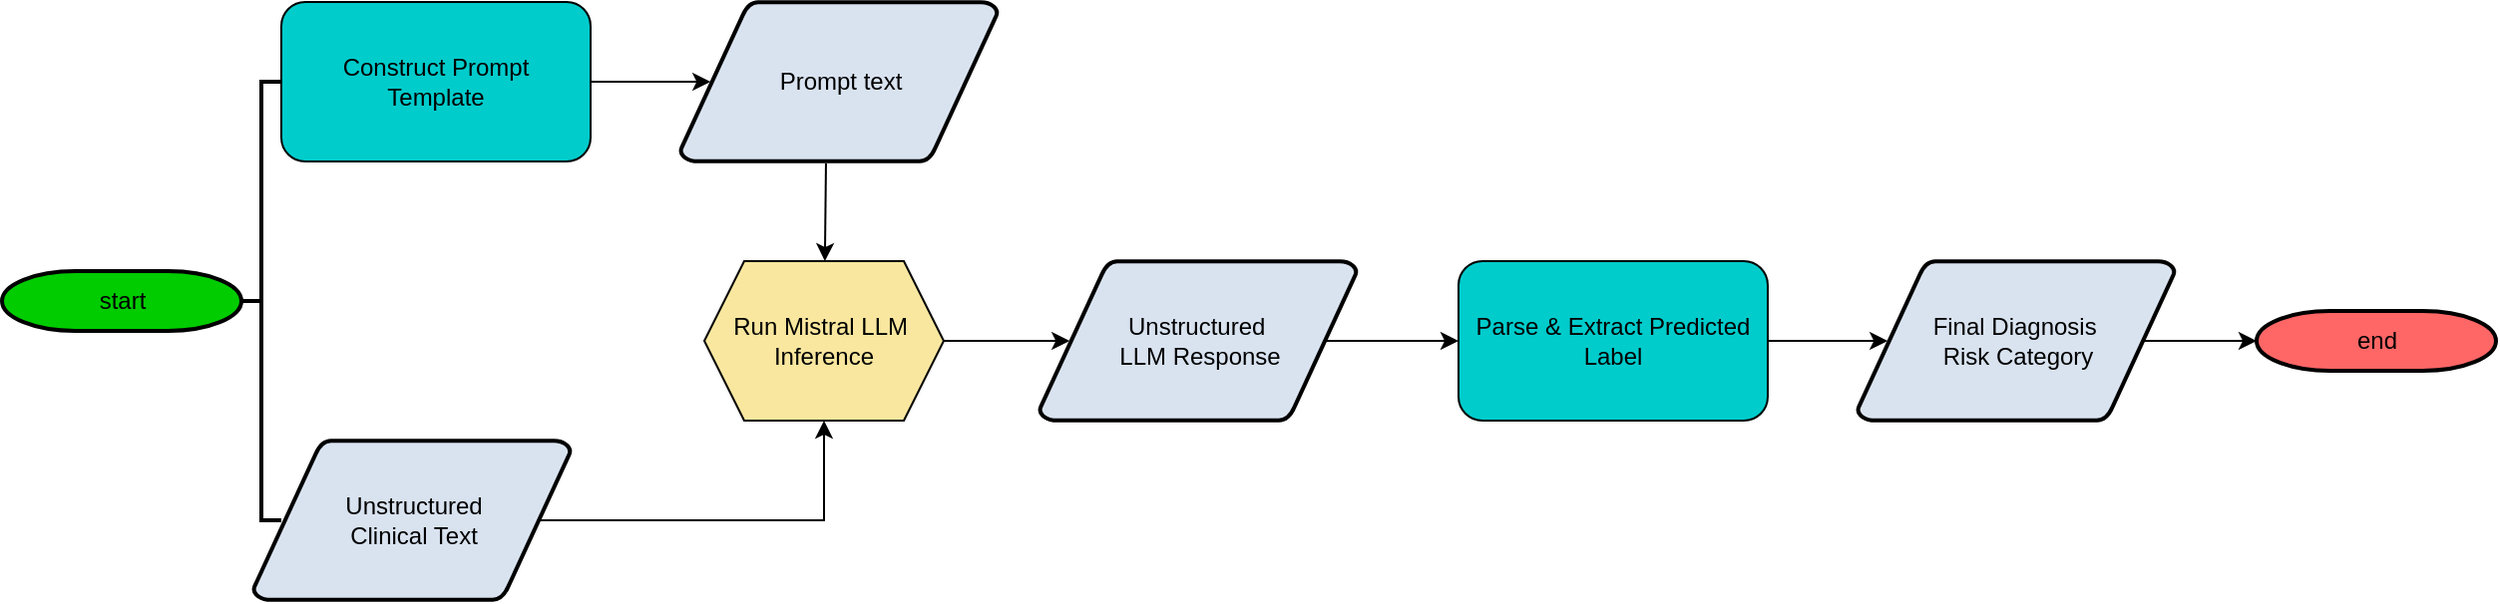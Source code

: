 <mxfile version="26.0.16">
  <diagram id="6a731a19-8d31-9384-78a2-239565b7b9f0" name="Page-1">
    <mxGraphModel dx="2314" dy="1106" grid="1" gridSize="10" guides="1" tooltips="1" connect="1" arrows="1" fold="1" page="1" pageScale="1" pageWidth="1169" pageHeight="827" background="none" math="0" shadow="0">
      <root>
        <mxCell id="0" />
        <mxCell id="1" parent="0" />
        <mxCell id="2" value="start" style="shape=mxgraph.flowchart.terminator;strokeWidth=2;gradientColor=none;gradientDirection=north;fontStyle=0;html=1;fillColor=light-dark(#00CC00,var(--ge-dark-color, #121212));" parent="1" vertex="1">
          <mxGeometry x="20" y="315" width="120" height="30" as="geometry" />
        </mxCell>
        <mxCell id="3" value="Unstructured&lt;div&gt;Clinical Text&lt;/div&gt;" style="shape=mxgraph.flowchart.data;strokeWidth=2;gradientColor=none;gradientDirection=north;fontStyle=0;html=1;fillColor=light-dark(#D9E3F0,var(--ge-dark-color, #121212));" parent="1" vertex="1">
          <mxGeometry x="146" y="400" width="159" height="80" as="geometry" />
        </mxCell>
        <mxCell id="40" value="end" style="shape=mxgraph.flowchart.terminator;strokeWidth=2;gradientColor=none;gradientDirection=north;fontStyle=0;html=1;fillColor=light-dark(#FF6666,var(--ge-dark-color, #121212));" parent="1" vertex="1">
          <mxGeometry x="1150" y="335" width="120" height="30" as="geometry" />
        </mxCell>
        <mxCell id="qayOgLfZ6thikW48huFc-57" value="Construct Prompt&lt;div&gt;Template&lt;/div&gt;" style="rounded=1;whiteSpace=wrap;html=1;fillColor=light-dark(#00CCCC,var(--ge-dark-color, #121212));" vertex="1" parent="1">
          <mxGeometry x="160" y="180" width="155" height="80" as="geometry" />
        </mxCell>
        <mxCell id="qayOgLfZ6thikW48huFc-59" value="Prompt text" style="shape=mxgraph.flowchart.data;strokeWidth=2;gradientColor=none;gradientDirection=north;fontStyle=0;html=1;fillColor=light-dark(#D9E3F0,var(--ge-dark-color, #121212));" vertex="1" parent="1">
          <mxGeometry x="360" y="180" width="159" height="80" as="geometry" />
        </mxCell>
        <mxCell id="qayOgLfZ6thikW48huFc-60" value="Run Mistral LLM&amp;nbsp;&lt;div&gt;Inference&lt;/div&gt;" style="shape=hexagon;perimeter=hexagonPerimeter2;whiteSpace=wrap;html=1;fixedSize=1;fillColor=light-dark(#F9E79F,var(--ge-dark-color, #121212));" vertex="1" parent="1">
          <mxGeometry x="372" y="310" width="120" height="80" as="geometry" />
        </mxCell>
        <mxCell id="qayOgLfZ6thikW48huFc-61" value="Unstructured&amp;nbsp;&lt;div&gt;LLM Response&lt;/div&gt;" style="shape=mxgraph.flowchart.data;strokeWidth=2;gradientColor=none;gradientDirection=north;fontStyle=0;html=1;fillColor=light-dark(#D9E3F0,var(--ge-dark-color, #121212));" vertex="1" parent="1">
          <mxGeometry x="540" y="310" width="159" height="80" as="geometry" />
        </mxCell>
        <mxCell id="qayOgLfZ6thikW48huFc-63" value="Parse &amp;amp; Extract Predicted Label" style="rounded=1;whiteSpace=wrap;html=1;fillColor=light-dark(#00CCCC,var(--ge-dark-color, #121212));" vertex="1" parent="1">
          <mxGeometry x="750" y="310" width="155" height="80" as="geometry" />
        </mxCell>
        <mxCell id="qayOgLfZ6thikW48huFc-65" value="Final Diagnosis&amp;nbsp;&lt;div&gt;Risk Category&lt;/div&gt;" style="shape=mxgraph.flowchart.data;strokeWidth=2;gradientColor=none;gradientDirection=north;fontStyle=0;html=1;fillColor=light-dark(#D9E3F0,var(--ge-dark-color, #121212));" vertex="1" parent="1">
          <mxGeometry x="950" y="310" width="159" height="80" as="geometry" />
        </mxCell>
        <mxCell id="qayOgLfZ6thikW48huFc-66" value="" style="strokeWidth=2;html=1;shape=mxgraph.flowchart.annotation_2;align=left;labelPosition=right;pointerEvents=1;" vertex="1" parent="1">
          <mxGeometry x="140" y="220" width="20" height="220" as="geometry" />
        </mxCell>
        <mxCell id="qayOgLfZ6thikW48huFc-67" value="" style="endArrow=classic;html=1;rounded=0;exitX=1;exitY=0.5;exitDx=0;exitDy=0;entryX=0.095;entryY=0.5;entryDx=0;entryDy=0;entryPerimeter=0;" edge="1" parent="1" source="qayOgLfZ6thikW48huFc-57" target="qayOgLfZ6thikW48huFc-59">
          <mxGeometry width="50" height="50" relative="1" as="geometry">
            <mxPoint x="560" y="650" as="sourcePoint" />
            <mxPoint x="610" y="600" as="targetPoint" />
          </mxGeometry>
        </mxCell>
        <mxCell id="qayOgLfZ6thikW48huFc-68" value="" style="endArrow=classic;html=1;rounded=0;exitX=0.459;exitY=1.013;exitDx=0;exitDy=0;exitPerimeter=0;" edge="1" parent="1" source="qayOgLfZ6thikW48huFc-59" target="qayOgLfZ6thikW48huFc-60">
          <mxGeometry width="50" height="50" relative="1" as="geometry">
            <mxPoint x="560" y="650" as="sourcePoint" />
            <mxPoint x="610" y="600" as="targetPoint" />
          </mxGeometry>
        </mxCell>
        <mxCell id="qayOgLfZ6thikW48huFc-69" value="" style="endArrow=classic;html=1;rounded=0;entryX=0.5;entryY=1;entryDx=0;entryDy=0;exitX=0.905;exitY=0.5;exitDx=0;exitDy=0;exitPerimeter=0;" edge="1" parent="1" source="3" target="qayOgLfZ6thikW48huFc-60">
          <mxGeometry width="50" height="50" relative="1" as="geometry">
            <mxPoint x="560" y="650" as="sourcePoint" />
            <mxPoint x="610" y="600" as="targetPoint" />
            <Array as="points">
              <mxPoint x="432" y="440" />
            </Array>
          </mxGeometry>
        </mxCell>
        <mxCell id="qayOgLfZ6thikW48huFc-70" value="" style="endArrow=classic;html=1;rounded=0;exitX=1;exitY=0.5;exitDx=0;exitDy=0;entryX=0.095;entryY=0.5;entryDx=0;entryDy=0;entryPerimeter=0;" edge="1" parent="1" source="qayOgLfZ6thikW48huFc-60" target="qayOgLfZ6thikW48huFc-61">
          <mxGeometry width="50" height="50" relative="1" as="geometry">
            <mxPoint x="560" y="650" as="sourcePoint" />
            <mxPoint x="610" y="600" as="targetPoint" />
          </mxGeometry>
        </mxCell>
        <mxCell id="qayOgLfZ6thikW48huFc-71" value="" style="endArrow=classic;html=1;rounded=0;exitX=0.905;exitY=0.5;exitDx=0;exitDy=0;entryX=0;entryY=0.5;entryDx=0;entryDy=0;entryPerimeter=0;exitPerimeter=0;" edge="1" parent="1" source="qayOgLfZ6thikW48huFc-65" target="40">
          <mxGeometry width="50" height="50" relative="1" as="geometry">
            <mxPoint x="502" y="360" as="sourcePoint" />
            <mxPoint x="565" y="360" as="targetPoint" />
          </mxGeometry>
        </mxCell>
        <mxCell id="qayOgLfZ6thikW48huFc-72" value="" style="endArrow=classic;html=1;rounded=0;exitX=1;exitY=0.5;exitDx=0;exitDy=0;entryX=0.095;entryY=0.5;entryDx=0;entryDy=0;entryPerimeter=0;" edge="1" parent="1" source="qayOgLfZ6thikW48huFc-63" target="qayOgLfZ6thikW48huFc-65">
          <mxGeometry width="50" height="50" relative="1" as="geometry">
            <mxPoint x="910" y="430" as="sourcePoint" />
            <mxPoint x="973" y="430" as="targetPoint" />
          </mxGeometry>
        </mxCell>
        <mxCell id="qayOgLfZ6thikW48huFc-73" value="" style="endArrow=classic;html=1;rounded=0;exitX=0.905;exitY=0.5;exitDx=0;exitDy=0;entryX=0;entryY=0.5;entryDx=0;entryDy=0;exitPerimeter=0;" edge="1" parent="1" source="qayOgLfZ6thikW48huFc-61" target="qayOgLfZ6thikW48huFc-63">
          <mxGeometry width="50" height="50" relative="1" as="geometry">
            <mxPoint x="680" y="360" as="sourcePoint" />
            <mxPoint x="743" y="360" as="targetPoint" />
          </mxGeometry>
        </mxCell>
      </root>
    </mxGraphModel>
  </diagram>
</mxfile>
